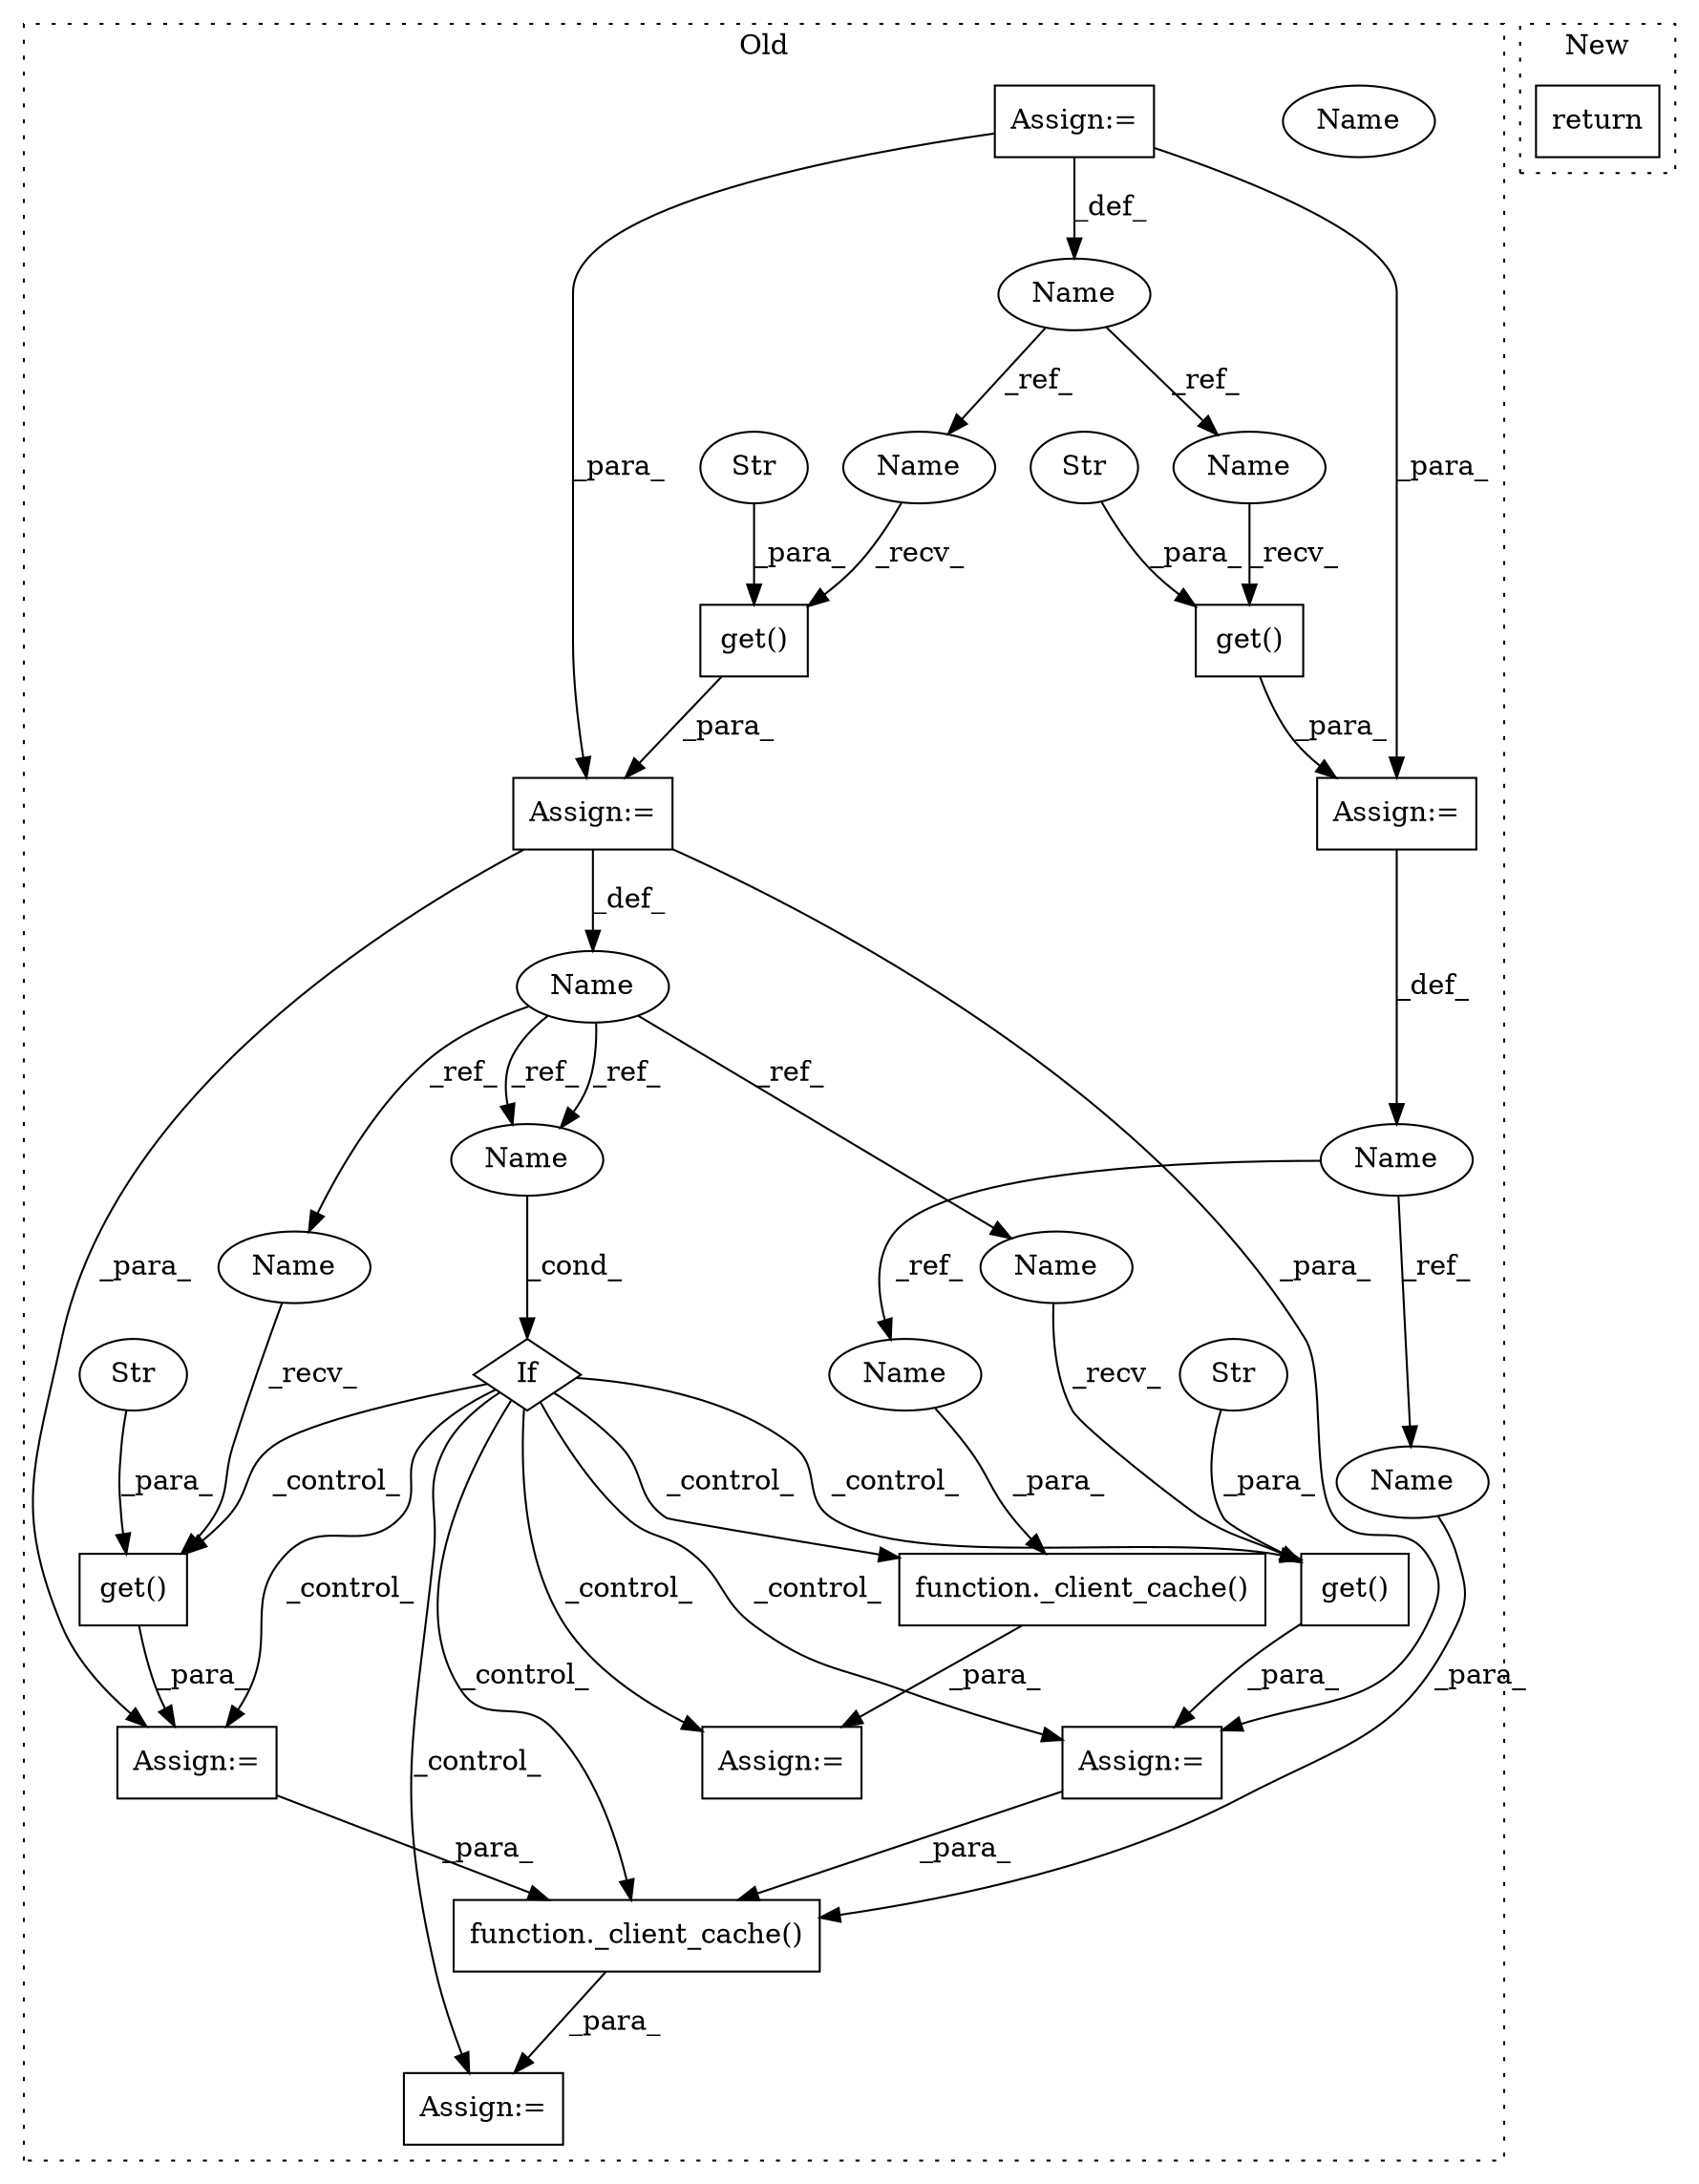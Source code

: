 digraph G {
subgraph cluster0 {
1 [label="get()" a="75" s="5791,5836" l="20,1" shape="box"];
3 [label="Str" a="66" s="5811" l="25" shape="ellipse"];
4 [label="Assign:=" a="68" s="5788" l="3" shape="box"];
5 [label="If" a="96" s="5842" l="3" shape="diamond"];
6 [label="Assign:=" a="68" s="6061" l="3" shape="box"];
7 [label="get()" a="75" s="5926,5966" l="16,1" shape="box"];
8 [label="Str" a="66" s="5942" l="24" shape="ellipse"];
9 [label="Name" a="87" s="5693" l="15" shape="ellipse"];
10 [label="get()" a="75" s="5743,5771" l="20,1" shape="box"];
11 [label="Str" a="66" s="5763" l="8" shape="ellipse"];
12 [label="Name" a="87" s="5777" l="11" shape="ellipse"];
13 [label="Name" a="87" s="5845" l="11" shape="ellipse"];
14 [label="get()" a="75" s="5871,5911" l="16,1" shape="box"];
15 [label="Str" a="66" s="5887" l="24" shape="ellipse"];
16 [label="Assign:=" a="68" s="5993" l="3" shape="box"];
17 [label="Assign:=" a="68" s="5740" l="3" shape="box"];
18 [label="Assign:=" a="68" s="5923" l="3" shape="box"];
19 [label="function._client_cache()" a="75" s="6064,6084" l="14,1" shape="box"];
20 [label="Name" a="87" s="5734" l="6" shape="ellipse"];
21 [label="function._client_cache()" a="75" s="5996,6024" l="14,1" shape="box"];
22 [label="Assign:=" a="68" s="5868" l="3" shape="box"];
23 [label="Assign:=" a="68" s="5708" l="3" shape="box"];
24 [label="Name" a="87" s="5845" l="11" shape="ellipse"];
25 [label="Name" a="87" s="5926" l="11" shape="ellipse"];
26 [label="Name" a="87" s="5871" l="11" shape="ellipse"];
27 [label="Name" a="87" s="6078" l="6" shape="ellipse"];
28 [label="Name" a="87" s="6010" l="6" shape="ellipse"];
29 [label="Name" a="87" s="5743" l="15" shape="ellipse"];
30 [label="Name" a="87" s="5791" l="15" shape="ellipse"];
label = "Old";
style="dotted";
}
subgraph cluster1 {
2 [label="return" a="93" s="6193" l="7" shape="box"];
label = "New";
style="dotted";
}
1 -> 4 [label="_para_"];
3 -> 1 [label="_para_"];
4 -> 12 [label="_def_"];
4 -> 22 [label="_para_"];
4 -> 18 [label="_para_"];
5 -> 6 [label="_control_"];
5 -> 18 [label="_control_"];
5 -> 19 [label="_control_"];
5 -> 16 [label="_control_"];
5 -> 21 [label="_control_"];
5 -> 14 [label="_control_"];
5 -> 7 [label="_control_"];
5 -> 22 [label="_control_"];
7 -> 18 [label="_para_"];
8 -> 7 [label="_para_"];
9 -> 29 [label="_ref_"];
9 -> 30 [label="_ref_"];
10 -> 17 [label="_para_"];
11 -> 10 [label="_para_"];
12 -> 24 [label="_ref_"];
12 -> 26 [label="_ref_"];
12 -> 24 [label="_ref_"];
12 -> 25 [label="_ref_"];
14 -> 22 [label="_para_"];
15 -> 14 [label="_para_"];
17 -> 20 [label="_def_"];
18 -> 21 [label="_para_"];
19 -> 6 [label="_para_"];
20 -> 27 [label="_ref_"];
20 -> 28 [label="_ref_"];
21 -> 16 [label="_para_"];
22 -> 21 [label="_para_"];
23 -> 17 [label="_para_"];
23 -> 4 [label="_para_"];
23 -> 9 [label="_def_"];
24 -> 5 [label="_cond_"];
25 -> 7 [label="_recv_"];
26 -> 14 [label="_recv_"];
27 -> 19 [label="_para_"];
28 -> 21 [label="_para_"];
29 -> 10 [label="_recv_"];
30 -> 1 [label="_recv_"];
}